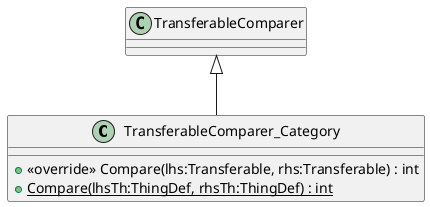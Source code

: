 @startuml
class TransferableComparer_Category {
    + <<override>> Compare(lhs:Transferable, rhs:Transferable) : int
    + {static} Compare(lhsTh:ThingDef, rhsTh:ThingDef) : int
}
TransferableComparer <|-- TransferableComparer_Category
@enduml
